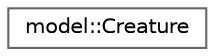digraph "Graphical Class Hierarchy"
{
 // LATEX_PDF_SIZE
  bgcolor="transparent";
  edge [fontname=Helvetica,fontsize=10,labelfontname=Helvetica,labelfontsize=10];
  node [fontname=Helvetica,fontsize=10,shape=box,height=0.2,width=0.4];
  rankdir="LR";
  Node0 [label="model::Creature",height=0.2,width=0.4,color="grey40", fillcolor="white", style="filled",URL="$classmodel_1_1_creature.html",tooltip="class Creature -"];
}

